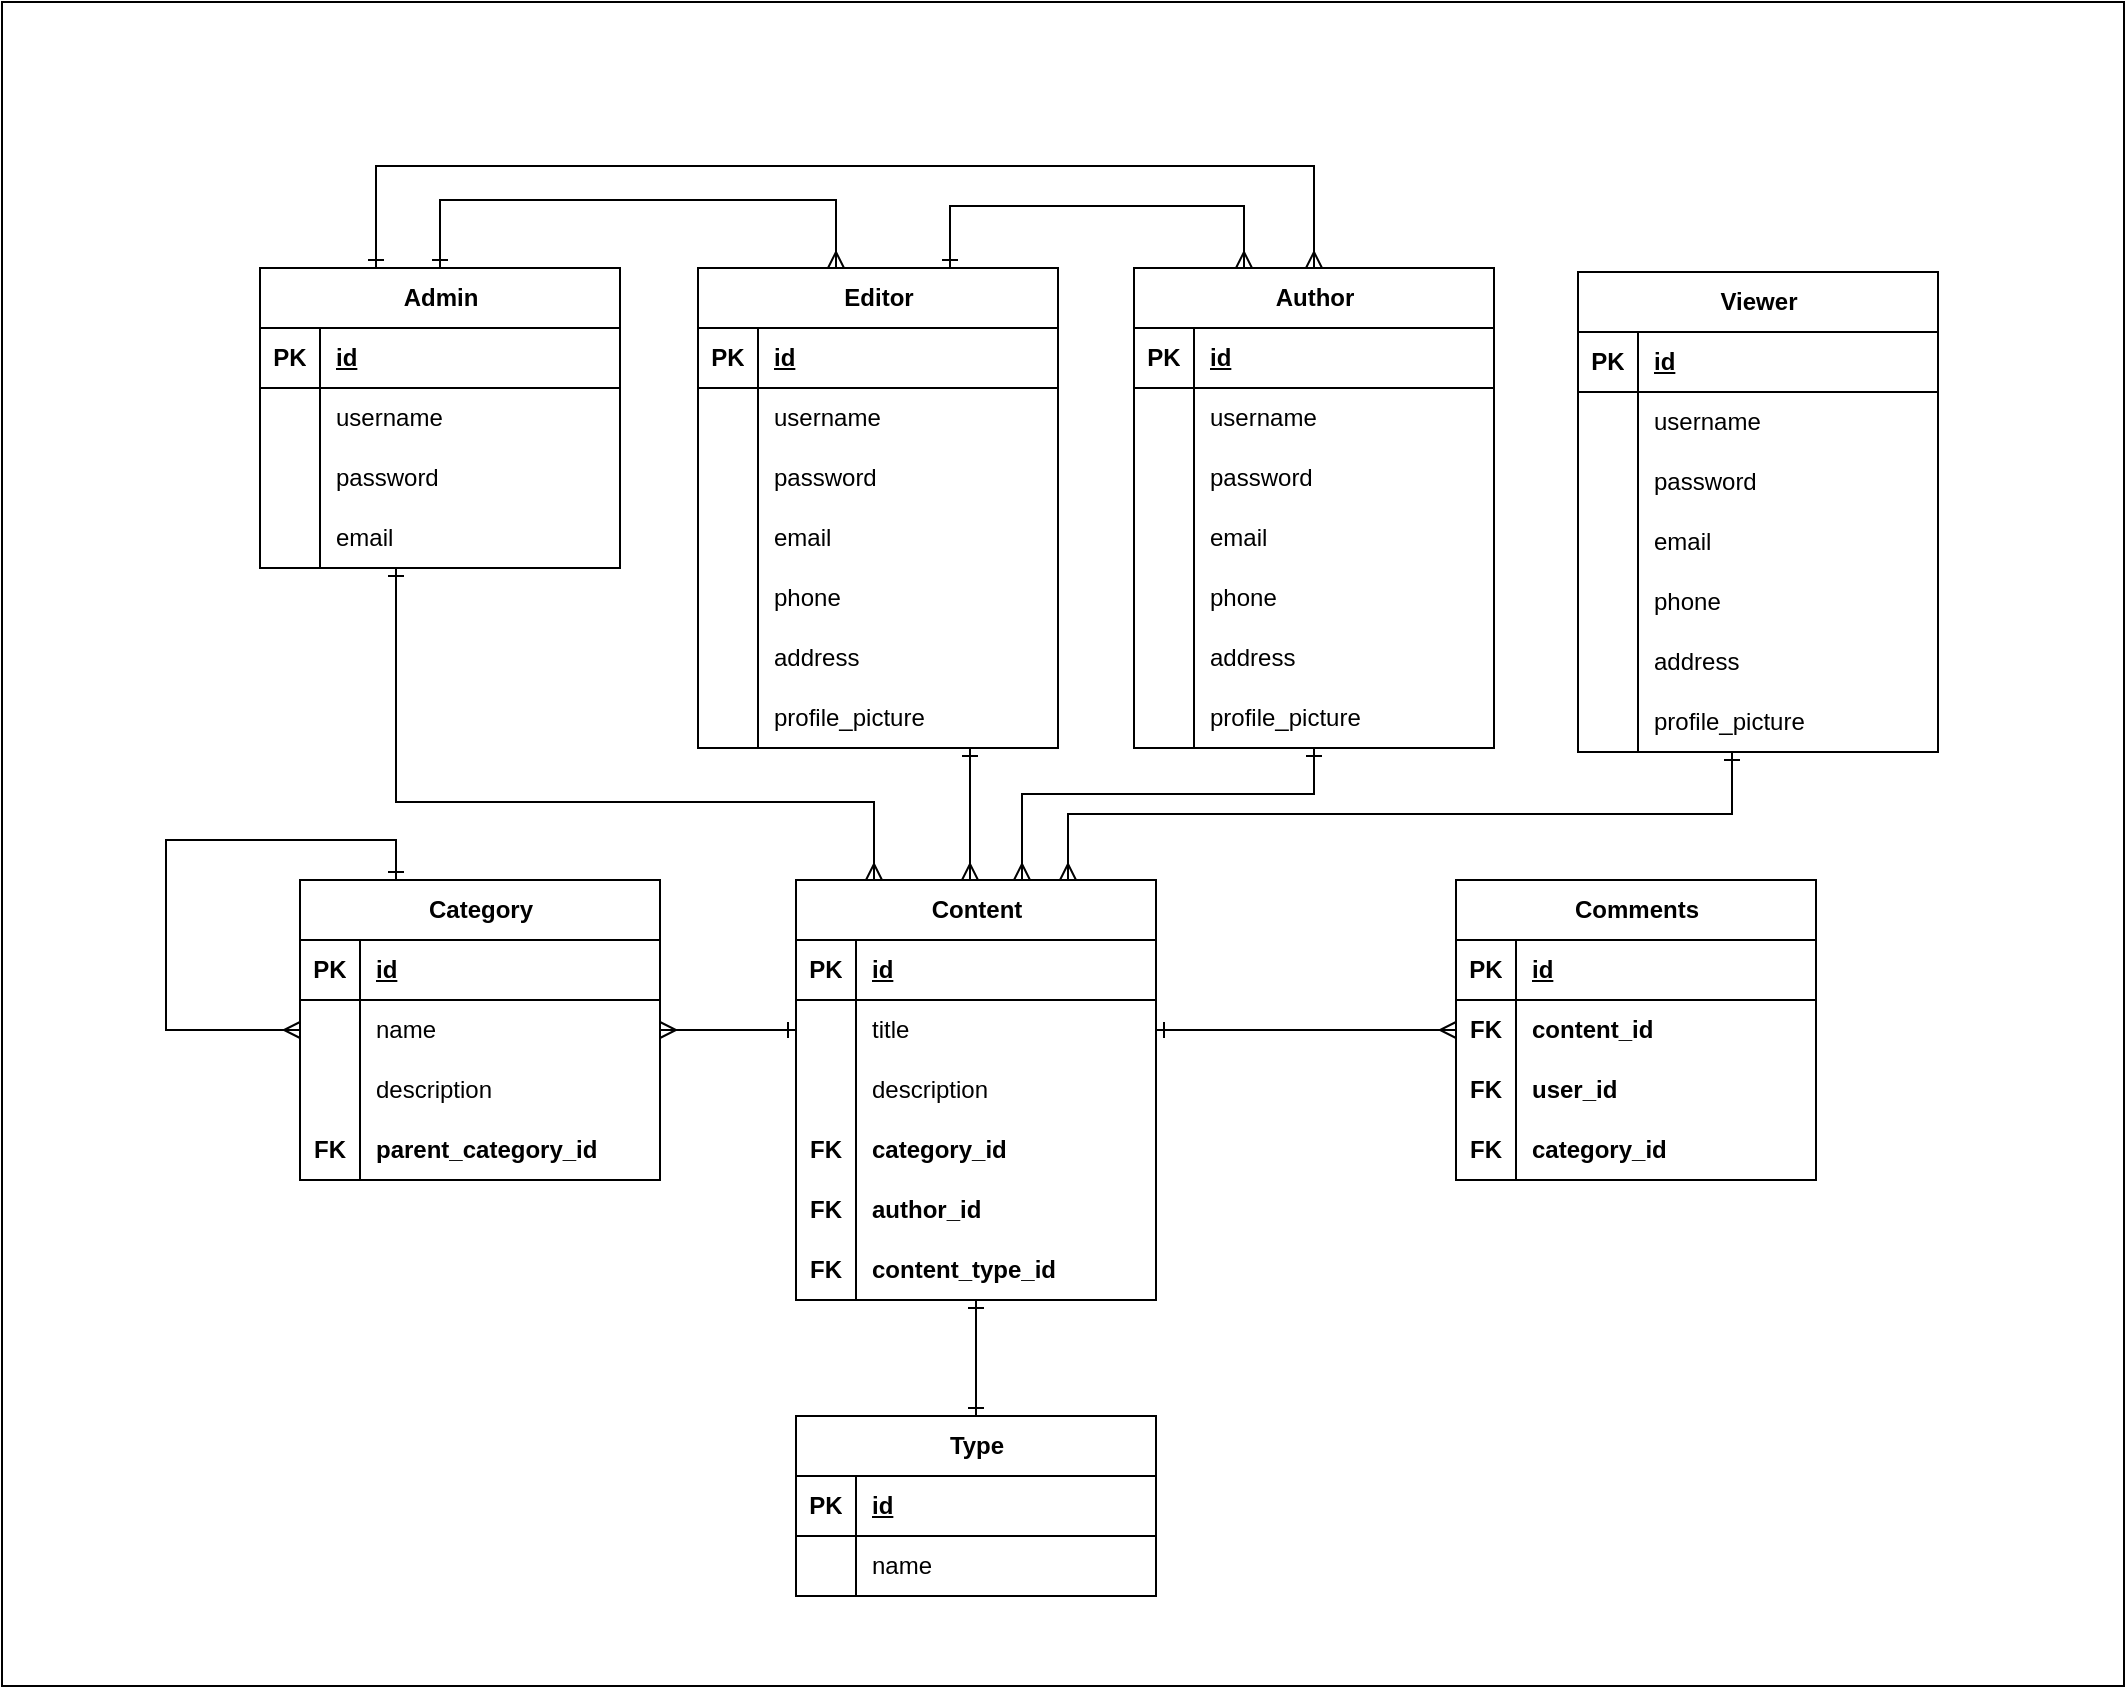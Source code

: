 <mxfile version="22.1.16" type="device">
  <diagram name="Page-1" id="GW_ep-6zNY9SJa9zyI2E">
    <mxGraphModel dx="3700" dy="1514" grid="0" gridSize="10" guides="1" tooltips="1" connect="1" arrows="1" fold="1" page="0" pageScale="1" pageWidth="850" pageHeight="1100" math="0" shadow="0">
      <root>
        <mxCell id="0" />
        <mxCell id="1" parent="0" />
        <mxCell id="ZF-tLk16Pp34ihTLEFJs-184" value="" style="rounded=0;whiteSpace=wrap;html=1;" vertex="1" parent="1">
          <mxGeometry x="-1565" y="-205" width="1061" height="842" as="geometry" />
        </mxCell>
        <mxCell id="ZF-tLk16Pp34ihTLEFJs-172" style="edgeStyle=orthogonalEdgeStyle;rounded=0;orthogonalLoop=1;jettySize=auto;html=1;startArrow=ERone;startFill=0;endArrow=ERmany;endFill=0;" edge="1" parent="1" source="ZF-tLk16Pp34ihTLEFJs-1" target="ZF-tLk16Pp34ihTLEFJs-14">
          <mxGeometry relative="1" as="geometry">
            <Array as="points">
              <mxPoint x="-1346" y="-106" />
              <mxPoint x="-1148" y="-106" />
            </Array>
          </mxGeometry>
        </mxCell>
        <mxCell id="ZF-tLk16Pp34ihTLEFJs-1" value="Admin" style="shape=table;startSize=30;container=1;collapsible=1;childLayout=tableLayout;fixedRows=1;rowLines=0;fontStyle=1;align=center;resizeLast=1;html=1;" vertex="1" parent="1">
          <mxGeometry x="-1436" y="-72" width="180" height="150" as="geometry" />
        </mxCell>
        <mxCell id="ZF-tLk16Pp34ihTLEFJs-2" value="" style="shape=tableRow;horizontal=0;startSize=0;swimlaneHead=0;swimlaneBody=0;fillColor=none;collapsible=0;dropTarget=0;points=[[0,0.5],[1,0.5]];portConstraint=eastwest;top=0;left=0;right=0;bottom=1;" vertex="1" parent="ZF-tLk16Pp34ihTLEFJs-1">
          <mxGeometry y="30" width="180" height="30" as="geometry" />
        </mxCell>
        <mxCell id="ZF-tLk16Pp34ihTLEFJs-3" value="PK" style="shape=partialRectangle;connectable=0;fillColor=none;top=0;left=0;bottom=0;right=0;fontStyle=1;overflow=hidden;whiteSpace=wrap;html=1;" vertex="1" parent="ZF-tLk16Pp34ihTLEFJs-2">
          <mxGeometry width="30" height="30" as="geometry">
            <mxRectangle width="30" height="30" as="alternateBounds" />
          </mxGeometry>
        </mxCell>
        <mxCell id="ZF-tLk16Pp34ihTLEFJs-4" value="id" style="shape=partialRectangle;connectable=0;fillColor=none;top=0;left=0;bottom=0;right=0;align=left;spacingLeft=6;fontStyle=5;overflow=hidden;whiteSpace=wrap;html=1;" vertex="1" parent="ZF-tLk16Pp34ihTLEFJs-2">
          <mxGeometry x="30" width="150" height="30" as="geometry">
            <mxRectangle width="150" height="30" as="alternateBounds" />
          </mxGeometry>
        </mxCell>
        <mxCell id="ZF-tLk16Pp34ihTLEFJs-5" value="" style="shape=tableRow;horizontal=0;startSize=0;swimlaneHead=0;swimlaneBody=0;fillColor=none;collapsible=0;dropTarget=0;points=[[0,0.5],[1,0.5]];portConstraint=eastwest;top=0;left=0;right=0;bottom=0;" vertex="1" parent="ZF-tLk16Pp34ihTLEFJs-1">
          <mxGeometry y="60" width="180" height="30" as="geometry" />
        </mxCell>
        <mxCell id="ZF-tLk16Pp34ihTLEFJs-6" value="" style="shape=partialRectangle;connectable=0;fillColor=none;top=0;left=0;bottom=0;right=0;editable=1;overflow=hidden;whiteSpace=wrap;html=1;" vertex="1" parent="ZF-tLk16Pp34ihTLEFJs-5">
          <mxGeometry width="30" height="30" as="geometry">
            <mxRectangle width="30" height="30" as="alternateBounds" />
          </mxGeometry>
        </mxCell>
        <mxCell id="ZF-tLk16Pp34ihTLEFJs-7" value="username" style="shape=partialRectangle;connectable=0;fillColor=none;top=0;left=0;bottom=0;right=0;align=left;spacingLeft=6;overflow=hidden;whiteSpace=wrap;html=1;" vertex="1" parent="ZF-tLk16Pp34ihTLEFJs-5">
          <mxGeometry x="30" width="150" height="30" as="geometry">
            <mxRectangle width="150" height="30" as="alternateBounds" />
          </mxGeometry>
        </mxCell>
        <mxCell id="ZF-tLk16Pp34ihTLEFJs-8" value="" style="shape=tableRow;horizontal=0;startSize=0;swimlaneHead=0;swimlaneBody=0;fillColor=none;collapsible=0;dropTarget=0;points=[[0,0.5],[1,0.5]];portConstraint=eastwest;top=0;left=0;right=0;bottom=0;" vertex="1" parent="ZF-tLk16Pp34ihTLEFJs-1">
          <mxGeometry y="90" width="180" height="30" as="geometry" />
        </mxCell>
        <mxCell id="ZF-tLk16Pp34ihTLEFJs-9" value="" style="shape=partialRectangle;connectable=0;fillColor=none;top=0;left=0;bottom=0;right=0;editable=1;overflow=hidden;whiteSpace=wrap;html=1;" vertex="1" parent="ZF-tLk16Pp34ihTLEFJs-8">
          <mxGeometry width="30" height="30" as="geometry">
            <mxRectangle width="30" height="30" as="alternateBounds" />
          </mxGeometry>
        </mxCell>
        <mxCell id="ZF-tLk16Pp34ihTLEFJs-10" value="password" style="shape=partialRectangle;connectable=0;fillColor=none;top=0;left=0;bottom=0;right=0;align=left;spacingLeft=6;overflow=hidden;whiteSpace=wrap;html=1;" vertex="1" parent="ZF-tLk16Pp34ihTLEFJs-8">
          <mxGeometry x="30" width="150" height="30" as="geometry">
            <mxRectangle width="150" height="30" as="alternateBounds" />
          </mxGeometry>
        </mxCell>
        <mxCell id="ZF-tLk16Pp34ihTLEFJs-11" value="" style="shape=tableRow;horizontal=0;startSize=0;swimlaneHead=0;swimlaneBody=0;fillColor=none;collapsible=0;dropTarget=0;points=[[0,0.5],[1,0.5]];portConstraint=eastwest;top=0;left=0;right=0;bottom=0;" vertex="1" parent="ZF-tLk16Pp34ihTLEFJs-1">
          <mxGeometry y="120" width="180" height="30" as="geometry" />
        </mxCell>
        <mxCell id="ZF-tLk16Pp34ihTLEFJs-12" value="" style="shape=partialRectangle;connectable=0;fillColor=none;top=0;left=0;bottom=0;right=0;editable=1;overflow=hidden;whiteSpace=wrap;html=1;" vertex="1" parent="ZF-tLk16Pp34ihTLEFJs-11">
          <mxGeometry width="30" height="30" as="geometry">
            <mxRectangle width="30" height="30" as="alternateBounds" />
          </mxGeometry>
        </mxCell>
        <mxCell id="ZF-tLk16Pp34ihTLEFJs-13" value="email" style="shape=partialRectangle;connectable=0;fillColor=none;top=0;left=0;bottom=0;right=0;align=left;spacingLeft=6;overflow=hidden;whiteSpace=wrap;html=1;" vertex="1" parent="ZF-tLk16Pp34ihTLEFJs-11">
          <mxGeometry x="30" width="150" height="30" as="geometry">
            <mxRectangle width="150" height="30" as="alternateBounds" />
          </mxGeometry>
        </mxCell>
        <mxCell id="ZF-tLk16Pp34ihTLEFJs-14" value="Editor" style="shape=table;startSize=30;container=1;collapsible=1;childLayout=tableLayout;fixedRows=1;rowLines=0;fontStyle=1;align=center;resizeLast=1;html=1;" vertex="1" parent="1">
          <mxGeometry x="-1217" y="-72" width="180" height="240" as="geometry" />
        </mxCell>
        <mxCell id="ZF-tLk16Pp34ihTLEFJs-15" value="" style="shape=tableRow;horizontal=0;startSize=0;swimlaneHead=0;swimlaneBody=0;fillColor=none;collapsible=0;dropTarget=0;points=[[0,0.5],[1,0.5]];portConstraint=eastwest;top=0;left=0;right=0;bottom=1;" vertex="1" parent="ZF-tLk16Pp34ihTLEFJs-14">
          <mxGeometry y="30" width="180" height="30" as="geometry" />
        </mxCell>
        <mxCell id="ZF-tLk16Pp34ihTLEFJs-16" value="PK" style="shape=partialRectangle;connectable=0;fillColor=none;top=0;left=0;bottom=0;right=0;fontStyle=1;overflow=hidden;whiteSpace=wrap;html=1;" vertex="1" parent="ZF-tLk16Pp34ihTLEFJs-15">
          <mxGeometry width="30" height="30" as="geometry">
            <mxRectangle width="30" height="30" as="alternateBounds" />
          </mxGeometry>
        </mxCell>
        <mxCell id="ZF-tLk16Pp34ihTLEFJs-17" value="id" style="shape=partialRectangle;connectable=0;fillColor=none;top=0;left=0;bottom=0;right=0;align=left;spacingLeft=6;fontStyle=5;overflow=hidden;whiteSpace=wrap;html=1;" vertex="1" parent="ZF-tLk16Pp34ihTLEFJs-15">
          <mxGeometry x="30" width="150" height="30" as="geometry">
            <mxRectangle width="150" height="30" as="alternateBounds" />
          </mxGeometry>
        </mxCell>
        <mxCell id="ZF-tLk16Pp34ihTLEFJs-18" value="" style="shape=tableRow;horizontal=0;startSize=0;swimlaneHead=0;swimlaneBody=0;fillColor=none;collapsible=0;dropTarget=0;points=[[0,0.5],[1,0.5]];portConstraint=eastwest;top=0;left=0;right=0;bottom=0;" vertex="1" parent="ZF-tLk16Pp34ihTLEFJs-14">
          <mxGeometry y="60" width="180" height="30" as="geometry" />
        </mxCell>
        <mxCell id="ZF-tLk16Pp34ihTLEFJs-19" value="" style="shape=partialRectangle;connectable=0;fillColor=none;top=0;left=0;bottom=0;right=0;editable=1;overflow=hidden;whiteSpace=wrap;html=1;" vertex="1" parent="ZF-tLk16Pp34ihTLEFJs-18">
          <mxGeometry width="30" height="30" as="geometry">
            <mxRectangle width="30" height="30" as="alternateBounds" />
          </mxGeometry>
        </mxCell>
        <mxCell id="ZF-tLk16Pp34ihTLEFJs-20" value="username" style="shape=partialRectangle;connectable=0;fillColor=none;top=0;left=0;bottom=0;right=0;align=left;spacingLeft=6;overflow=hidden;whiteSpace=wrap;html=1;" vertex="1" parent="ZF-tLk16Pp34ihTLEFJs-18">
          <mxGeometry x="30" width="150" height="30" as="geometry">
            <mxRectangle width="150" height="30" as="alternateBounds" />
          </mxGeometry>
        </mxCell>
        <mxCell id="ZF-tLk16Pp34ihTLEFJs-21" value="" style="shape=tableRow;horizontal=0;startSize=0;swimlaneHead=0;swimlaneBody=0;fillColor=none;collapsible=0;dropTarget=0;points=[[0,0.5],[1,0.5]];portConstraint=eastwest;top=0;left=0;right=0;bottom=0;" vertex="1" parent="ZF-tLk16Pp34ihTLEFJs-14">
          <mxGeometry y="90" width="180" height="30" as="geometry" />
        </mxCell>
        <mxCell id="ZF-tLk16Pp34ihTLEFJs-22" value="" style="shape=partialRectangle;connectable=0;fillColor=none;top=0;left=0;bottom=0;right=0;editable=1;overflow=hidden;whiteSpace=wrap;html=1;" vertex="1" parent="ZF-tLk16Pp34ihTLEFJs-21">
          <mxGeometry width="30" height="30" as="geometry">
            <mxRectangle width="30" height="30" as="alternateBounds" />
          </mxGeometry>
        </mxCell>
        <mxCell id="ZF-tLk16Pp34ihTLEFJs-23" value="password" style="shape=partialRectangle;connectable=0;fillColor=none;top=0;left=0;bottom=0;right=0;align=left;spacingLeft=6;overflow=hidden;whiteSpace=wrap;html=1;" vertex="1" parent="ZF-tLk16Pp34ihTLEFJs-21">
          <mxGeometry x="30" width="150" height="30" as="geometry">
            <mxRectangle width="150" height="30" as="alternateBounds" />
          </mxGeometry>
        </mxCell>
        <mxCell id="ZF-tLk16Pp34ihTLEFJs-24" value="" style="shape=tableRow;horizontal=0;startSize=0;swimlaneHead=0;swimlaneBody=0;fillColor=none;collapsible=0;dropTarget=0;points=[[0,0.5],[1,0.5]];portConstraint=eastwest;top=0;left=0;right=0;bottom=0;" vertex="1" parent="ZF-tLk16Pp34ihTLEFJs-14">
          <mxGeometry y="120" width="180" height="30" as="geometry" />
        </mxCell>
        <mxCell id="ZF-tLk16Pp34ihTLEFJs-25" value="" style="shape=partialRectangle;connectable=0;fillColor=none;top=0;left=0;bottom=0;right=0;editable=1;overflow=hidden;whiteSpace=wrap;html=1;" vertex="1" parent="ZF-tLk16Pp34ihTLEFJs-24">
          <mxGeometry width="30" height="30" as="geometry">
            <mxRectangle width="30" height="30" as="alternateBounds" />
          </mxGeometry>
        </mxCell>
        <object label="email" phone="" id="ZF-tLk16Pp34ihTLEFJs-26">
          <mxCell style="shape=partialRectangle;connectable=0;fillColor=none;top=0;left=0;bottom=0;right=0;align=left;spacingLeft=6;overflow=hidden;whiteSpace=wrap;html=1;" vertex="1" parent="ZF-tLk16Pp34ihTLEFJs-24">
            <mxGeometry x="30" width="150" height="30" as="geometry">
              <mxRectangle width="150" height="30" as="alternateBounds" />
            </mxGeometry>
          </mxCell>
        </object>
        <mxCell id="ZF-tLk16Pp34ihTLEFJs-81" style="shape=tableRow;horizontal=0;startSize=0;swimlaneHead=0;swimlaneBody=0;fillColor=none;collapsible=0;dropTarget=0;points=[[0,0.5],[1,0.5]];portConstraint=eastwest;top=0;left=0;right=0;bottom=0;" vertex="1" parent="ZF-tLk16Pp34ihTLEFJs-14">
          <mxGeometry y="150" width="180" height="30" as="geometry" />
        </mxCell>
        <mxCell id="ZF-tLk16Pp34ihTLEFJs-82" style="shape=partialRectangle;connectable=0;fillColor=none;top=0;left=0;bottom=0;right=0;editable=1;overflow=hidden;whiteSpace=wrap;html=1;" vertex="1" parent="ZF-tLk16Pp34ihTLEFJs-81">
          <mxGeometry width="30" height="30" as="geometry">
            <mxRectangle width="30" height="30" as="alternateBounds" />
          </mxGeometry>
        </mxCell>
        <mxCell id="ZF-tLk16Pp34ihTLEFJs-83" value="phone" style="shape=partialRectangle;connectable=0;fillColor=none;top=0;left=0;bottom=0;right=0;align=left;spacingLeft=6;overflow=hidden;whiteSpace=wrap;html=1;" vertex="1" parent="ZF-tLk16Pp34ihTLEFJs-81">
          <mxGeometry x="30" width="150" height="30" as="geometry">
            <mxRectangle width="150" height="30" as="alternateBounds" />
          </mxGeometry>
        </mxCell>
        <mxCell id="ZF-tLk16Pp34ihTLEFJs-84" style="shape=tableRow;horizontal=0;startSize=0;swimlaneHead=0;swimlaneBody=0;fillColor=none;collapsible=0;dropTarget=0;points=[[0,0.5],[1,0.5]];portConstraint=eastwest;top=0;left=0;right=0;bottom=0;" vertex="1" parent="ZF-tLk16Pp34ihTLEFJs-14">
          <mxGeometry y="180" width="180" height="30" as="geometry" />
        </mxCell>
        <mxCell id="ZF-tLk16Pp34ihTLEFJs-85" style="shape=partialRectangle;connectable=0;fillColor=none;top=0;left=0;bottom=0;right=0;editable=1;overflow=hidden;whiteSpace=wrap;html=1;" vertex="1" parent="ZF-tLk16Pp34ihTLEFJs-84">
          <mxGeometry width="30" height="30" as="geometry">
            <mxRectangle width="30" height="30" as="alternateBounds" />
          </mxGeometry>
        </mxCell>
        <mxCell id="ZF-tLk16Pp34ihTLEFJs-86" value="address" style="shape=partialRectangle;connectable=0;fillColor=none;top=0;left=0;bottom=0;right=0;align=left;spacingLeft=6;overflow=hidden;whiteSpace=wrap;html=1;" vertex="1" parent="ZF-tLk16Pp34ihTLEFJs-84">
          <mxGeometry x="30" width="150" height="30" as="geometry">
            <mxRectangle width="150" height="30" as="alternateBounds" />
          </mxGeometry>
        </mxCell>
        <mxCell id="ZF-tLk16Pp34ihTLEFJs-87" style="shape=tableRow;horizontal=0;startSize=0;swimlaneHead=0;swimlaneBody=0;fillColor=none;collapsible=0;dropTarget=0;points=[[0,0.5],[1,0.5]];portConstraint=eastwest;top=0;left=0;right=0;bottom=0;" vertex="1" parent="ZF-tLk16Pp34ihTLEFJs-14">
          <mxGeometry y="210" width="180" height="30" as="geometry" />
        </mxCell>
        <mxCell id="ZF-tLk16Pp34ihTLEFJs-88" style="shape=partialRectangle;connectable=0;fillColor=none;top=0;left=0;bottom=0;right=0;editable=1;overflow=hidden;whiteSpace=wrap;html=1;" vertex="1" parent="ZF-tLk16Pp34ihTLEFJs-87">
          <mxGeometry width="30" height="30" as="geometry">
            <mxRectangle width="30" height="30" as="alternateBounds" />
          </mxGeometry>
        </mxCell>
        <mxCell id="ZF-tLk16Pp34ihTLEFJs-89" value="profile_picture" style="shape=partialRectangle;connectable=0;fillColor=none;top=0;left=0;bottom=0;right=0;align=left;spacingLeft=6;overflow=hidden;whiteSpace=wrap;html=1;" vertex="1" parent="ZF-tLk16Pp34ihTLEFJs-87">
          <mxGeometry x="30" width="150" height="30" as="geometry">
            <mxRectangle width="150" height="30" as="alternateBounds" />
          </mxGeometry>
        </mxCell>
        <mxCell id="ZF-tLk16Pp34ihTLEFJs-30" value="Content" style="shape=table;startSize=30;container=1;collapsible=1;childLayout=tableLayout;fixedRows=1;rowLines=0;fontStyle=1;align=center;resizeLast=1;html=1;" vertex="1" parent="1">
          <mxGeometry x="-1168" y="234" width="180" height="210" as="geometry" />
        </mxCell>
        <mxCell id="ZF-tLk16Pp34ihTLEFJs-31" value="" style="shape=tableRow;horizontal=0;startSize=0;swimlaneHead=0;swimlaneBody=0;fillColor=none;collapsible=0;dropTarget=0;points=[[0,0.5],[1,0.5]];portConstraint=eastwest;top=0;left=0;right=0;bottom=1;" vertex="1" parent="ZF-tLk16Pp34ihTLEFJs-30">
          <mxGeometry y="30" width="180" height="30" as="geometry" />
        </mxCell>
        <mxCell id="ZF-tLk16Pp34ihTLEFJs-32" value="PK" style="shape=partialRectangle;connectable=0;fillColor=none;top=0;left=0;bottom=0;right=0;fontStyle=1;overflow=hidden;whiteSpace=wrap;html=1;" vertex="1" parent="ZF-tLk16Pp34ihTLEFJs-31">
          <mxGeometry width="30" height="30" as="geometry">
            <mxRectangle width="30" height="30" as="alternateBounds" />
          </mxGeometry>
        </mxCell>
        <mxCell id="ZF-tLk16Pp34ihTLEFJs-33" value="id" style="shape=partialRectangle;connectable=0;fillColor=none;top=0;left=0;bottom=0;right=0;align=left;spacingLeft=6;fontStyle=5;overflow=hidden;whiteSpace=wrap;html=1;" vertex="1" parent="ZF-tLk16Pp34ihTLEFJs-31">
          <mxGeometry x="30" width="150" height="30" as="geometry">
            <mxRectangle width="150" height="30" as="alternateBounds" />
          </mxGeometry>
        </mxCell>
        <mxCell id="ZF-tLk16Pp34ihTLEFJs-34" value="" style="shape=tableRow;horizontal=0;startSize=0;swimlaneHead=0;swimlaneBody=0;fillColor=none;collapsible=0;dropTarget=0;points=[[0,0.5],[1,0.5]];portConstraint=eastwest;top=0;left=0;right=0;bottom=0;" vertex="1" parent="ZF-tLk16Pp34ihTLEFJs-30">
          <mxGeometry y="60" width="180" height="30" as="geometry" />
        </mxCell>
        <mxCell id="ZF-tLk16Pp34ihTLEFJs-35" value="" style="shape=partialRectangle;connectable=0;fillColor=none;top=0;left=0;bottom=0;right=0;editable=1;overflow=hidden;whiteSpace=wrap;html=1;" vertex="1" parent="ZF-tLk16Pp34ihTLEFJs-34">
          <mxGeometry width="30" height="30" as="geometry">
            <mxRectangle width="30" height="30" as="alternateBounds" />
          </mxGeometry>
        </mxCell>
        <mxCell id="ZF-tLk16Pp34ihTLEFJs-36" value="title" style="shape=partialRectangle;connectable=0;fillColor=none;top=0;left=0;bottom=0;right=0;align=left;spacingLeft=6;overflow=hidden;whiteSpace=wrap;html=1;" vertex="1" parent="ZF-tLk16Pp34ihTLEFJs-34">
          <mxGeometry x="30" width="150" height="30" as="geometry">
            <mxRectangle width="150" height="30" as="alternateBounds" />
          </mxGeometry>
        </mxCell>
        <mxCell id="ZF-tLk16Pp34ihTLEFJs-137" value="" style="shape=tableRow;horizontal=0;startSize=0;swimlaneHead=0;swimlaneBody=0;fillColor=none;collapsible=0;dropTarget=0;points=[[0,0.5],[1,0.5]];portConstraint=eastwest;top=0;left=0;right=0;bottom=0;" vertex="1" parent="ZF-tLk16Pp34ihTLEFJs-30">
          <mxGeometry y="90" width="180" height="30" as="geometry" />
        </mxCell>
        <mxCell id="ZF-tLk16Pp34ihTLEFJs-138" value="" style="shape=partialRectangle;connectable=0;fillColor=none;top=0;left=0;bottom=0;right=0;editable=1;overflow=hidden;whiteSpace=wrap;html=1;" vertex="1" parent="ZF-tLk16Pp34ihTLEFJs-137">
          <mxGeometry width="30" height="30" as="geometry">
            <mxRectangle width="30" height="30" as="alternateBounds" />
          </mxGeometry>
        </mxCell>
        <mxCell id="ZF-tLk16Pp34ihTLEFJs-139" value="description" style="shape=partialRectangle;connectable=0;fillColor=none;top=0;left=0;bottom=0;right=0;align=left;spacingLeft=6;overflow=hidden;whiteSpace=wrap;html=1;" vertex="1" parent="ZF-tLk16Pp34ihTLEFJs-137">
          <mxGeometry x="30" width="150" height="30" as="geometry">
            <mxRectangle width="150" height="30" as="alternateBounds" />
          </mxGeometry>
        </mxCell>
        <mxCell id="ZF-tLk16Pp34ihTLEFJs-37" value="" style="shape=tableRow;horizontal=0;startSize=0;swimlaneHead=0;swimlaneBody=0;fillColor=none;collapsible=0;dropTarget=0;points=[[0,0.5],[1,0.5]];portConstraint=eastwest;top=0;left=0;right=0;bottom=0;" vertex="1" parent="ZF-tLk16Pp34ihTLEFJs-30">
          <mxGeometry y="120" width="180" height="30" as="geometry" />
        </mxCell>
        <mxCell id="ZF-tLk16Pp34ihTLEFJs-38" value="&lt;b&gt;FK&lt;/b&gt;" style="shape=partialRectangle;connectable=0;fillColor=none;top=0;left=0;bottom=0;right=0;editable=1;overflow=hidden;whiteSpace=wrap;html=1;" vertex="1" parent="ZF-tLk16Pp34ihTLEFJs-37">
          <mxGeometry width="30" height="30" as="geometry">
            <mxRectangle width="30" height="30" as="alternateBounds" />
          </mxGeometry>
        </mxCell>
        <mxCell id="ZF-tLk16Pp34ihTLEFJs-39" value="&lt;b&gt;category_id&lt;/b&gt;" style="shape=partialRectangle;connectable=0;fillColor=none;top=0;left=0;bottom=0;right=0;align=left;spacingLeft=6;overflow=hidden;whiteSpace=wrap;html=1;" vertex="1" parent="ZF-tLk16Pp34ihTLEFJs-37">
          <mxGeometry x="30" width="150" height="30" as="geometry">
            <mxRectangle width="150" height="30" as="alternateBounds" />
          </mxGeometry>
        </mxCell>
        <mxCell id="ZF-tLk16Pp34ihTLEFJs-40" value="" style="shape=tableRow;horizontal=0;startSize=0;swimlaneHead=0;swimlaneBody=0;fillColor=none;collapsible=0;dropTarget=0;points=[[0,0.5],[1,0.5]];portConstraint=eastwest;top=0;left=0;right=0;bottom=0;" vertex="1" parent="ZF-tLk16Pp34ihTLEFJs-30">
          <mxGeometry y="150" width="180" height="30" as="geometry" />
        </mxCell>
        <mxCell id="ZF-tLk16Pp34ihTLEFJs-41" value="&lt;b&gt;FK&lt;/b&gt;" style="shape=partialRectangle;connectable=0;fillColor=none;top=0;left=0;bottom=0;right=0;editable=1;overflow=hidden;whiteSpace=wrap;html=1;" vertex="1" parent="ZF-tLk16Pp34ihTLEFJs-40">
          <mxGeometry width="30" height="30" as="geometry">
            <mxRectangle width="30" height="30" as="alternateBounds" />
          </mxGeometry>
        </mxCell>
        <object label="&lt;b&gt;author_id&lt;/b&gt;" phone="" id="ZF-tLk16Pp34ihTLEFJs-42">
          <mxCell style="shape=partialRectangle;connectable=0;fillColor=none;top=0;left=0;bottom=0;right=0;align=left;spacingLeft=6;overflow=hidden;whiteSpace=wrap;html=1;" vertex="1" parent="ZF-tLk16Pp34ihTLEFJs-40">
            <mxGeometry x="30" width="150" height="30" as="geometry">
              <mxRectangle width="150" height="30" as="alternateBounds" />
            </mxGeometry>
          </mxCell>
        </object>
        <mxCell id="ZF-tLk16Pp34ihTLEFJs-134" value="" style="shape=tableRow;horizontal=0;startSize=0;swimlaneHead=0;swimlaneBody=0;fillColor=none;collapsible=0;dropTarget=0;points=[[0,0.5],[1,0.5]];portConstraint=eastwest;top=0;left=0;right=0;bottom=0;" vertex="1" parent="ZF-tLk16Pp34ihTLEFJs-30">
          <mxGeometry y="180" width="180" height="30" as="geometry" />
        </mxCell>
        <mxCell id="ZF-tLk16Pp34ihTLEFJs-135" value="&lt;b&gt;FK&lt;/b&gt;" style="shape=partialRectangle;connectable=0;fillColor=none;top=0;left=0;bottom=0;right=0;editable=1;overflow=hidden;whiteSpace=wrap;html=1;" vertex="1" parent="ZF-tLk16Pp34ihTLEFJs-134">
          <mxGeometry width="30" height="30" as="geometry">
            <mxRectangle width="30" height="30" as="alternateBounds" />
          </mxGeometry>
        </mxCell>
        <object label="&lt;b&gt;content_type_id&lt;/b&gt;" phone="" id="ZF-tLk16Pp34ihTLEFJs-136">
          <mxCell style="shape=partialRectangle;connectable=0;fillColor=none;top=0;left=0;bottom=0;right=0;align=left;spacingLeft=6;overflow=hidden;whiteSpace=wrap;html=1;" vertex="1" parent="ZF-tLk16Pp34ihTLEFJs-134">
            <mxGeometry x="30" width="150" height="30" as="geometry">
              <mxRectangle width="150" height="30" as="alternateBounds" />
            </mxGeometry>
          </mxCell>
        </object>
        <mxCell id="ZF-tLk16Pp34ihTLEFJs-49" value="Category" style="shape=table;startSize=30;container=1;collapsible=1;childLayout=tableLayout;fixedRows=1;rowLines=0;fontStyle=1;align=center;resizeLast=1;html=1;" vertex="1" parent="1">
          <mxGeometry x="-1416" y="234" width="180" height="150" as="geometry" />
        </mxCell>
        <mxCell id="ZF-tLk16Pp34ihTLEFJs-50" value="" style="shape=tableRow;horizontal=0;startSize=0;swimlaneHead=0;swimlaneBody=0;fillColor=none;collapsible=0;dropTarget=0;points=[[0,0.5],[1,0.5]];portConstraint=eastwest;top=0;left=0;right=0;bottom=1;" vertex="1" parent="ZF-tLk16Pp34ihTLEFJs-49">
          <mxGeometry y="30" width="180" height="30" as="geometry" />
        </mxCell>
        <mxCell id="ZF-tLk16Pp34ihTLEFJs-51" value="PK" style="shape=partialRectangle;connectable=0;fillColor=none;top=0;left=0;bottom=0;right=0;fontStyle=1;overflow=hidden;whiteSpace=wrap;html=1;" vertex="1" parent="ZF-tLk16Pp34ihTLEFJs-50">
          <mxGeometry width="30" height="30" as="geometry">
            <mxRectangle width="30" height="30" as="alternateBounds" />
          </mxGeometry>
        </mxCell>
        <mxCell id="ZF-tLk16Pp34ihTLEFJs-52" value="id" style="shape=partialRectangle;connectable=0;fillColor=none;top=0;left=0;bottom=0;right=0;align=left;spacingLeft=6;fontStyle=5;overflow=hidden;whiteSpace=wrap;html=1;" vertex="1" parent="ZF-tLk16Pp34ihTLEFJs-50">
          <mxGeometry x="30" width="150" height="30" as="geometry">
            <mxRectangle width="150" height="30" as="alternateBounds" />
          </mxGeometry>
        </mxCell>
        <mxCell id="ZF-tLk16Pp34ihTLEFJs-53" value="" style="shape=tableRow;horizontal=0;startSize=0;swimlaneHead=0;swimlaneBody=0;fillColor=none;collapsible=0;dropTarget=0;points=[[0,0.5],[1,0.5]];portConstraint=eastwest;top=0;left=0;right=0;bottom=0;" vertex="1" parent="ZF-tLk16Pp34ihTLEFJs-49">
          <mxGeometry y="60" width="180" height="30" as="geometry" />
        </mxCell>
        <mxCell id="ZF-tLk16Pp34ihTLEFJs-54" value="" style="shape=partialRectangle;connectable=0;fillColor=none;top=0;left=0;bottom=0;right=0;editable=1;overflow=hidden;whiteSpace=wrap;html=1;" vertex="1" parent="ZF-tLk16Pp34ihTLEFJs-53">
          <mxGeometry width="30" height="30" as="geometry">
            <mxRectangle width="30" height="30" as="alternateBounds" />
          </mxGeometry>
        </mxCell>
        <mxCell id="ZF-tLk16Pp34ihTLEFJs-55" value="name" style="shape=partialRectangle;connectable=0;fillColor=none;top=0;left=0;bottom=0;right=0;align=left;spacingLeft=6;overflow=hidden;whiteSpace=wrap;html=1;" vertex="1" parent="ZF-tLk16Pp34ihTLEFJs-53">
          <mxGeometry x="30" width="150" height="30" as="geometry">
            <mxRectangle width="150" height="30" as="alternateBounds" />
          </mxGeometry>
        </mxCell>
        <mxCell id="ZF-tLk16Pp34ihTLEFJs-56" value="" style="shape=tableRow;horizontal=0;startSize=0;swimlaneHead=0;swimlaneBody=0;fillColor=none;collapsible=0;dropTarget=0;points=[[0,0.5],[1,0.5]];portConstraint=eastwest;top=0;left=0;right=0;bottom=0;" vertex="1" parent="ZF-tLk16Pp34ihTLEFJs-49">
          <mxGeometry y="90" width="180" height="30" as="geometry" />
        </mxCell>
        <mxCell id="ZF-tLk16Pp34ihTLEFJs-57" value="" style="shape=partialRectangle;connectable=0;fillColor=none;top=0;left=0;bottom=0;right=0;editable=1;overflow=hidden;whiteSpace=wrap;html=1;" vertex="1" parent="ZF-tLk16Pp34ihTLEFJs-56">
          <mxGeometry width="30" height="30" as="geometry">
            <mxRectangle width="30" height="30" as="alternateBounds" />
          </mxGeometry>
        </mxCell>
        <mxCell id="ZF-tLk16Pp34ihTLEFJs-58" value="description" style="shape=partialRectangle;connectable=0;fillColor=none;top=0;left=0;bottom=0;right=0;align=left;spacingLeft=6;overflow=hidden;whiteSpace=wrap;html=1;" vertex="1" parent="ZF-tLk16Pp34ihTLEFJs-56">
          <mxGeometry x="30" width="150" height="30" as="geometry">
            <mxRectangle width="150" height="30" as="alternateBounds" />
          </mxGeometry>
        </mxCell>
        <mxCell id="ZF-tLk16Pp34ihTLEFJs-59" value="" style="shape=tableRow;horizontal=0;startSize=0;swimlaneHead=0;swimlaneBody=0;fillColor=none;collapsible=0;dropTarget=0;points=[[0,0.5],[1,0.5]];portConstraint=eastwest;top=0;left=0;right=0;bottom=0;" vertex="1" parent="ZF-tLk16Pp34ihTLEFJs-49">
          <mxGeometry y="120" width="180" height="30" as="geometry" />
        </mxCell>
        <mxCell id="ZF-tLk16Pp34ihTLEFJs-60" value="&lt;b&gt;FK&lt;/b&gt;" style="shape=partialRectangle;connectable=0;fillColor=none;top=0;left=0;bottom=0;right=0;editable=1;overflow=hidden;whiteSpace=wrap;html=1;" vertex="1" parent="ZF-tLk16Pp34ihTLEFJs-59">
          <mxGeometry width="30" height="30" as="geometry">
            <mxRectangle width="30" height="30" as="alternateBounds" />
          </mxGeometry>
        </mxCell>
        <object label="&lt;b&gt;parent_category_id&lt;/b&gt;" phone="" id="ZF-tLk16Pp34ihTLEFJs-61">
          <mxCell style="shape=partialRectangle;connectable=0;fillColor=none;top=0;left=0;bottom=0;right=0;align=left;spacingLeft=6;overflow=hidden;whiteSpace=wrap;html=1;" vertex="1" parent="ZF-tLk16Pp34ihTLEFJs-59">
            <mxGeometry x="30" width="150" height="30" as="geometry">
              <mxRectangle width="150" height="30" as="alternateBounds" />
            </mxGeometry>
          </mxCell>
        </object>
        <mxCell id="ZF-tLk16Pp34ihTLEFJs-90" value="Author" style="shape=table;startSize=30;container=1;collapsible=1;childLayout=tableLayout;fixedRows=1;rowLines=0;fontStyle=1;align=center;resizeLast=1;html=1;" vertex="1" parent="1">
          <mxGeometry x="-999" y="-72" width="180" height="240" as="geometry" />
        </mxCell>
        <mxCell id="ZF-tLk16Pp34ihTLEFJs-91" value="" style="shape=tableRow;horizontal=0;startSize=0;swimlaneHead=0;swimlaneBody=0;fillColor=none;collapsible=0;dropTarget=0;points=[[0,0.5],[1,0.5]];portConstraint=eastwest;top=0;left=0;right=0;bottom=1;" vertex="1" parent="ZF-tLk16Pp34ihTLEFJs-90">
          <mxGeometry y="30" width="180" height="30" as="geometry" />
        </mxCell>
        <mxCell id="ZF-tLk16Pp34ihTLEFJs-92" value="PK" style="shape=partialRectangle;connectable=0;fillColor=none;top=0;left=0;bottom=0;right=0;fontStyle=1;overflow=hidden;whiteSpace=wrap;html=1;" vertex="1" parent="ZF-tLk16Pp34ihTLEFJs-91">
          <mxGeometry width="30" height="30" as="geometry">
            <mxRectangle width="30" height="30" as="alternateBounds" />
          </mxGeometry>
        </mxCell>
        <mxCell id="ZF-tLk16Pp34ihTLEFJs-93" value="id" style="shape=partialRectangle;connectable=0;fillColor=none;top=0;left=0;bottom=0;right=0;align=left;spacingLeft=6;fontStyle=5;overflow=hidden;whiteSpace=wrap;html=1;" vertex="1" parent="ZF-tLk16Pp34ihTLEFJs-91">
          <mxGeometry x="30" width="150" height="30" as="geometry">
            <mxRectangle width="150" height="30" as="alternateBounds" />
          </mxGeometry>
        </mxCell>
        <mxCell id="ZF-tLk16Pp34ihTLEFJs-94" value="" style="shape=tableRow;horizontal=0;startSize=0;swimlaneHead=0;swimlaneBody=0;fillColor=none;collapsible=0;dropTarget=0;points=[[0,0.5],[1,0.5]];portConstraint=eastwest;top=0;left=0;right=0;bottom=0;" vertex="1" parent="ZF-tLk16Pp34ihTLEFJs-90">
          <mxGeometry y="60" width="180" height="30" as="geometry" />
        </mxCell>
        <mxCell id="ZF-tLk16Pp34ihTLEFJs-95" value="" style="shape=partialRectangle;connectable=0;fillColor=none;top=0;left=0;bottom=0;right=0;editable=1;overflow=hidden;whiteSpace=wrap;html=1;" vertex="1" parent="ZF-tLk16Pp34ihTLEFJs-94">
          <mxGeometry width="30" height="30" as="geometry">
            <mxRectangle width="30" height="30" as="alternateBounds" />
          </mxGeometry>
        </mxCell>
        <mxCell id="ZF-tLk16Pp34ihTLEFJs-96" value="username" style="shape=partialRectangle;connectable=0;fillColor=none;top=0;left=0;bottom=0;right=0;align=left;spacingLeft=6;overflow=hidden;whiteSpace=wrap;html=1;" vertex="1" parent="ZF-tLk16Pp34ihTLEFJs-94">
          <mxGeometry x="30" width="150" height="30" as="geometry">
            <mxRectangle width="150" height="30" as="alternateBounds" />
          </mxGeometry>
        </mxCell>
        <mxCell id="ZF-tLk16Pp34ihTLEFJs-97" value="" style="shape=tableRow;horizontal=0;startSize=0;swimlaneHead=0;swimlaneBody=0;fillColor=none;collapsible=0;dropTarget=0;points=[[0,0.5],[1,0.5]];portConstraint=eastwest;top=0;left=0;right=0;bottom=0;" vertex="1" parent="ZF-tLk16Pp34ihTLEFJs-90">
          <mxGeometry y="90" width="180" height="30" as="geometry" />
        </mxCell>
        <mxCell id="ZF-tLk16Pp34ihTLEFJs-98" value="" style="shape=partialRectangle;connectable=0;fillColor=none;top=0;left=0;bottom=0;right=0;editable=1;overflow=hidden;whiteSpace=wrap;html=1;" vertex="1" parent="ZF-tLk16Pp34ihTLEFJs-97">
          <mxGeometry width="30" height="30" as="geometry">
            <mxRectangle width="30" height="30" as="alternateBounds" />
          </mxGeometry>
        </mxCell>
        <mxCell id="ZF-tLk16Pp34ihTLEFJs-99" value="password" style="shape=partialRectangle;connectable=0;fillColor=none;top=0;left=0;bottom=0;right=0;align=left;spacingLeft=6;overflow=hidden;whiteSpace=wrap;html=1;" vertex="1" parent="ZF-tLk16Pp34ihTLEFJs-97">
          <mxGeometry x="30" width="150" height="30" as="geometry">
            <mxRectangle width="150" height="30" as="alternateBounds" />
          </mxGeometry>
        </mxCell>
        <mxCell id="ZF-tLk16Pp34ihTLEFJs-100" value="" style="shape=tableRow;horizontal=0;startSize=0;swimlaneHead=0;swimlaneBody=0;fillColor=none;collapsible=0;dropTarget=0;points=[[0,0.5],[1,0.5]];portConstraint=eastwest;top=0;left=0;right=0;bottom=0;" vertex="1" parent="ZF-tLk16Pp34ihTLEFJs-90">
          <mxGeometry y="120" width="180" height="30" as="geometry" />
        </mxCell>
        <mxCell id="ZF-tLk16Pp34ihTLEFJs-101" value="" style="shape=partialRectangle;connectable=0;fillColor=none;top=0;left=0;bottom=0;right=0;editable=1;overflow=hidden;whiteSpace=wrap;html=1;" vertex="1" parent="ZF-tLk16Pp34ihTLEFJs-100">
          <mxGeometry width="30" height="30" as="geometry">
            <mxRectangle width="30" height="30" as="alternateBounds" />
          </mxGeometry>
        </mxCell>
        <object label="email" phone="" id="ZF-tLk16Pp34ihTLEFJs-102">
          <mxCell style="shape=partialRectangle;connectable=0;fillColor=none;top=0;left=0;bottom=0;right=0;align=left;spacingLeft=6;overflow=hidden;whiteSpace=wrap;html=1;" vertex="1" parent="ZF-tLk16Pp34ihTLEFJs-100">
            <mxGeometry x="30" width="150" height="30" as="geometry">
              <mxRectangle width="150" height="30" as="alternateBounds" />
            </mxGeometry>
          </mxCell>
        </object>
        <mxCell id="ZF-tLk16Pp34ihTLEFJs-103" style="shape=tableRow;horizontal=0;startSize=0;swimlaneHead=0;swimlaneBody=0;fillColor=none;collapsible=0;dropTarget=0;points=[[0,0.5],[1,0.5]];portConstraint=eastwest;top=0;left=0;right=0;bottom=0;" vertex="1" parent="ZF-tLk16Pp34ihTLEFJs-90">
          <mxGeometry y="150" width="180" height="30" as="geometry" />
        </mxCell>
        <mxCell id="ZF-tLk16Pp34ihTLEFJs-104" style="shape=partialRectangle;connectable=0;fillColor=none;top=0;left=0;bottom=0;right=0;editable=1;overflow=hidden;whiteSpace=wrap;html=1;" vertex="1" parent="ZF-tLk16Pp34ihTLEFJs-103">
          <mxGeometry width="30" height="30" as="geometry">
            <mxRectangle width="30" height="30" as="alternateBounds" />
          </mxGeometry>
        </mxCell>
        <mxCell id="ZF-tLk16Pp34ihTLEFJs-105" value="phone" style="shape=partialRectangle;connectable=0;fillColor=none;top=0;left=0;bottom=0;right=0;align=left;spacingLeft=6;overflow=hidden;whiteSpace=wrap;html=1;" vertex="1" parent="ZF-tLk16Pp34ihTLEFJs-103">
          <mxGeometry x="30" width="150" height="30" as="geometry">
            <mxRectangle width="150" height="30" as="alternateBounds" />
          </mxGeometry>
        </mxCell>
        <mxCell id="ZF-tLk16Pp34ihTLEFJs-106" style="shape=tableRow;horizontal=0;startSize=0;swimlaneHead=0;swimlaneBody=0;fillColor=none;collapsible=0;dropTarget=0;points=[[0,0.5],[1,0.5]];portConstraint=eastwest;top=0;left=0;right=0;bottom=0;" vertex="1" parent="ZF-tLk16Pp34ihTLEFJs-90">
          <mxGeometry y="180" width="180" height="30" as="geometry" />
        </mxCell>
        <mxCell id="ZF-tLk16Pp34ihTLEFJs-107" style="shape=partialRectangle;connectable=0;fillColor=none;top=0;left=0;bottom=0;right=0;editable=1;overflow=hidden;whiteSpace=wrap;html=1;" vertex="1" parent="ZF-tLk16Pp34ihTLEFJs-106">
          <mxGeometry width="30" height="30" as="geometry">
            <mxRectangle width="30" height="30" as="alternateBounds" />
          </mxGeometry>
        </mxCell>
        <mxCell id="ZF-tLk16Pp34ihTLEFJs-108" value="address" style="shape=partialRectangle;connectable=0;fillColor=none;top=0;left=0;bottom=0;right=0;align=left;spacingLeft=6;overflow=hidden;whiteSpace=wrap;html=1;" vertex="1" parent="ZF-tLk16Pp34ihTLEFJs-106">
          <mxGeometry x="30" width="150" height="30" as="geometry">
            <mxRectangle width="150" height="30" as="alternateBounds" />
          </mxGeometry>
        </mxCell>
        <mxCell id="ZF-tLk16Pp34ihTLEFJs-109" style="shape=tableRow;horizontal=0;startSize=0;swimlaneHead=0;swimlaneBody=0;fillColor=none;collapsible=0;dropTarget=0;points=[[0,0.5],[1,0.5]];portConstraint=eastwest;top=0;left=0;right=0;bottom=0;" vertex="1" parent="ZF-tLk16Pp34ihTLEFJs-90">
          <mxGeometry y="210" width="180" height="30" as="geometry" />
        </mxCell>
        <mxCell id="ZF-tLk16Pp34ihTLEFJs-110" style="shape=partialRectangle;connectable=0;fillColor=none;top=0;left=0;bottom=0;right=0;editable=1;overflow=hidden;whiteSpace=wrap;html=1;" vertex="1" parent="ZF-tLk16Pp34ihTLEFJs-109">
          <mxGeometry width="30" height="30" as="geometry">
            <mxRectangle width="30" height="30" as="alternateBounds" />
          </mxGeometry>
        </mxCell>
        <mxCell id="ZF-tLk16Pp34ihTLEFJs-111" value="profile_picture" style="shape=partialRectangle;connectable=0;fillColor=none;top=0;left=0;bottom=0;right=0;align=left;spacingLeft=6;overflow=hidden;whiteSpace=wrap;html=1;" vertex="1" parent="ZF-tLk16Pp34ihTLEFJs-109">
          <mxGeometry x="30" width="150" height="30" as="geometry">
            <mxRectangle width="150" height="30" as="alternateBounds" />
          </mxGeometry>
        </mxCell>
        <mxCell id="ZF-tLk16Pp34ihTLEFJs-112" value="Viewer" style="shape=table;startSize=30;container=1;collapsible=1;childLayout=tableLayout;fixedRows=1;rowLines=0;fontStyle=1;align=center;resizeLast=1;html=1;" vertex="1" parent="1">
          <mxGeometry x="-777" y="-70" width="180" height="240" as="geometry" />
        </mxCell>
        <mxCell id="ZF-tLk16Pp34ihTLEFJs-113" value="" style="shape=tableRow;horizontal=0;startSize=0;swimlaneHead=0;swimlaneBody=0;fillColor=none;collapsible=0;dropTarget=0;points=[[0,0.5],[1,0.5]];portConstraint=eastwest;top=0;left=0;right=0;bottom=1;" vertex="1" parent="ZF-tLk16Pp34ihTLEFJs-112">
          <mxGeometry y="30" width="180" height="30" as="geometry" />
        </mxCell>
        <mxCell id="ZF-tLk16Pp34ihTLEFJs-114" value="PK" style="shape=partialRectangle;connectable=0;fillColor=none;top=0;left=0;bottom=0;right=0;fontStyle=1;overflow=hidden;whiteSpace=wrap;html=1;" vertex="1" parent="ZF-tLk16Pp34ihTLEFJs-113">
          <mxGeometry width="30" height="30" as="geometry">
            <mxRectangle width="30" height="30" as="alternateBounds" />
          </mxGeometry>
        </mxCell>
        <mxCell id="ZF-tLk16Pp34ihTLEFJs-115" value="id" style="shape=partialRectangle;connectable=0;fillColor=none;top=0;left=0;bottom=0;right=0;align=left;spacingLeft=6;fontStyle=5;overflow=hidden;whiteSpace=wrap;html=1;" vertex="1" parent="ZF-tLk16Pp34ihTLEFJs-113">
          <mxGeometry x="30" width="150" height="30" as="geometry">
            <mxRectangle width="150" height="30" as="alternateBounds" />
          </mxGeometry>
        </mxCell>
        <mxCell id="ZF-tLk16Pp34ihTLEFJs-116" value="" style="shape=tableRow;horizontal=0;startSize=0;swimlaneHead=0;swimlaneBody=0;fillColor=none;collapsible=0;dropTarget=0;points=[[0,0.5],[1,0.5]];portConstraint=eastwest;top=0;left=0;right=0;bottom=0;" vertex="1" parent="ZF-tLk16Pp34ihTLEFJs-112">
          <mxGeometry y="60" width="180" height="30" as="geometry" />
        </mxCell>
        <mxCell id="ZF-tLk16Pp34ihTLEFJs-117" value="" style="shape=partialRectangle;connectable=0;fillColor=none;top=0;left=0;bottom=0;right=0;editable=1;overflow=hidden;whiteSpace=wrap;html=1;" vertex="1" parent="ZF-tLk16Pp34ihTLEFJs-116">
          <mxGeometry width="30" height="30" as="geometry">
            <mxRectangle width="30" height="30" as="alternateBounds" />
          </mxGeometry>
        </mxCell>
        <mxCell id="ZF-tLk16Pp34ihTLEFJs-118" value="username" style="shape=partialRectangle;connectable=0;fillColor=none;top=0;left=0;bottom=0;right=0;align=left;spacingLeft=6;overflow=hidden;whiteSpace=wrap;html=1;" vertex="1" parent="ZF-tLk16Pp34ihTLEFJs-116">
          <mxGeometry x="30" width="150" height="30" as="geometry">
            <mxRectangle width="150" height="30" as="alternateBounds" />
          </mxGeometry>
        </mxCell>
        <mxCell id="ZF-tLk16Pp34ihTLEFJs-119" value="" style="shape=tableRow;horizontal=0;startSize=0;swimlaneHead=0;swimlaneBody=0;fillColor=none;collapsible=0;dropTarget=0;points=[[0,0.5],[1,0.5]];portConstraint=eastwest;top=0;left=0;right=0;bottom=0;" vertex="1" parent="ZF-tLk16Pp34ihTLEFJs-112">
          <mxGeometry y="90" width="180" height="30" as="geometry" />
        </mxCell>
        <mxCell id="ZF-tLk16Pp34ihTLEFJs-120" value="" style="shape=partialRectangle;connectable=0;fillColor=none;top=0;left=0;bottom=0;right=0;editable=1;overflow=hidden;whiteSpace=wrap;html=1;" vertex="1" parent="ZF-tLk16Pp34ihTLEFJs-119">
          <mxGeometry width="30" height="30" as="geometry">
            <mxRectangle width="30" height="30" as="alternateBounds" />
          </mxGeometry>
        </mxCell>
        <mxCell id="ZF-tLk16Pp34ihTLEFJs-121" value="password" style="shape=partialRectangle;connectable=0;fillColor=none;top=0;left=0;bottom=0;right=0;align=left;spacingLeft=6;overflow=hidden;whiteSpace=wrap;html=1;" vertex="1" parent="ZF-tLk16Pp34ihTLEFJs-119">
          <mxGeometry x="30" width="150" height="30" as="geometry">
            <mxRectangle width="150" height="30" as="alternateBounds" />
          </mxGeometry>
        </mxCell>
        <mxCell id="ZF-tLk16Pp34ihTLEFJs-122" value="" style="shape=tableRow;horizontal=0;startSize=0;swimlaneHead=0;swimlaneBody=0;fillColor=none;collapsible=0;dropTarget=0;points=[[0,0.5],[1,0.5]];portConstraint=eastwest;top=0;left=0;right=0;bottom=0;" vertex="1" parent="ZF-tLk16Pp34ihTLEFJs-112">
          <mxGeometry y="120" width="180" height="30" as="geometry" />
        </mxCell>
        <mxCell id="ZF-tLk16Pp34ihTLEFJs-123" value="" style="shape=partialRectangle;connectable=0;fillColor=none;top=0;left=0;bottom=0;right=0;editable=1;overflow=hidden;whiteSpace=wrap;html=1;" vertex="1" parent="ZF-tLk16Pp34ihTLEFJs-122">
          <mxGeometry width="30" height="30" as="geometry">
            <mxRectangle width="30" height="30" as="alternateBounds" />
          </mxGeometry>
        </mxCell>
        <object label="email" phone="" id="ZF-tLk16Pp34ihTLEFJs-124">
          <mxCell style="shape=partialRectangle;connectable=0;fillColor=none;top=0;left=0;bottom=0;right=0;align=left;spacingLeft=6;overflow=hidden;whiteSpace=wrap;html=1;" vertex="1" parent="ZF-tLk16Pp34ihTLEFJs-122">
            <mxGeometry x="30" width="150" height="30" as="geometry">
              <mxRectangle width="150" height="30" as="alternateBounds" />
            </mxGeometry>
          </mxCell>
        </object>
        <mxCell id="ZF-tLk16Pp34ihTLEFJs-125" style="shape=tableRow;horizontal=0;startSize=0;swimlaneHead=0;swimlaneBody=0;fillColor=none;collapsible=0;dropTarget=0;points=[[0,0.5],[1,0.5]];portConstraint=eastwest;top=0;left=0;right=0;bottom=0;" vertex="1" parent="ZF-tLk16Pp34ihTLEFJs-112">
          <mxGeometry y="150" width="180" height="30" as="geometry" />
        </mxCell>
        <mxCell id="ZF-tLk16Pp34ihTLEFJs-126" style="shape=partialRectangle;connectable=0;fillColor=none;top=0;left=0;bottom=0;right=0;editable=1;overflow=hidden;whiteSpace=wrap;html=1;" vertex="1" parent="ZF-tLk16Pp34ihTLEFJs-125">
          <mxGeometry width="30" height="30" as="geometry">
            <mxRectangle width="30" height="30" as="alternateBounds" />
          </mxGeometry>
        </mxCell>
        <mxCell id="ZF-tLk16Pp34ihTLEFJs-127" value="phone" style="shape=partialRectangle;connectable=0;fillColor=none;top=0;left=0;bottom=0;right=0;align=left;spacingLeft=6;overflow=hidden;whiteSpace=wrap;html=1;" vertex="1" parent="ZF-tLk16Pp34ihTLEFJs-125">
          <mxGeometry x="30" width="150" height="30" as="geometry">
            <mxRectangle width="150" height="30" as="alternateBounds" />
          </mxGeometry>
        </mxCell>
        <mxCell id="ZF-tLk16Pp34ihTLEFJs-128" style="shape=tableRow;horizontal=0;startSize=0;swimlaneHead=0;swimlaneBody=0;fillColor=none;collapsible=0;dropTarget=0;points=[[0,0.5],[1,0.5]];portConstraint=eastwest;top=0;left=0;right=0;bottom=0;" vertex="1" parent="ZF-tLk16Pp34ihTLEFJs-112">
          <mxGeometry y="180" width="180" height="30" as="geometry" />
        </mxCell>
        <mxCell id="ZF-tLk16Pp34ihTLEFJs-129" style="shape=partialRectangle;connectable=0;fillColor=none;top=0;left=0;bottom=0;right=0;editable=1;overflow=hidden;whiteSpace=wrap;html=1;" vertex="1" parent="ZF-tLk16Pp34ihTLEFJs-128">
          <mxGeometry width="30" height="30" as="geometry">
            <mxRectangle width="30" height="30" as="alternateBounds" />
          </mxGeometry>
        </mxCell>
        <mxCell id="ZF-tLk16Pp34ihTLEFJs-130" value="address" style="shape=partialRectangle;connectable=0;fillColor=none;top=0;left=0;bottom=0;right=0;align=left;spacingLeft=6;overflow=hidden;whiteSpace=wrap;html=1;" vertex="1" parent="ZF-tLk16Pp34ihTLEFJs-128">
          <mxGeometry x="30" width="150" height="30" as="geometry">
            <mxRectangle width="150" height="30" as="alternateBounds" />
          </mxGeometry>
        </mxCell>
        <mxCell id="ZF-tLk16Pp34ihTLEFJs-131" style="shape=tableRow;horizontal=0;startSize=0;swimlaneHead=0;swimlaneBody=0;fillColor=none;collapsible=0;dropTarget=0;points=[[0,0.5],[1,0.5]];portConstraint=eastwest;top=0;left=0;right=0;bottom=0;" vertex="1" parent="ZF-tLk16Pp34ihTLEFJs-112">
          <mxGeometry y="210" width="180" height="30" as="geometry" />
        </mxCell>
        <mxCell id="ZF-tLk16Pp34ihTLEFJs-132" style="shape=partialRectangle;connectable=0;fillColor=none;top=0;left=0;bottom=0;right=0;editable=1;overflow=hidden;whiteSpace=wrap;html=1;" vertex="1" parent="ZF-tLk16Pp34ihTLEFJs-131">
          <mxGeometry width="30" height="30" as="geometry">
            <mxRectangle width="30" height="30" as="alternateBounds" />
          </mxGeometry>
        </mxCell>
        <mxCell id="ZF-tLk16Pp34ihTLEFJs-133" value="profile_picture" style="shape=partialRectangle;connectable=0;fillColor=none;top=0;left=0;bottom=0;right=0;align=left;spacingLeft=6;overflow=hidden;whiteSpace=wrap;html=1;" vertex="1" parent="ZF-tLk16Pp34ihTLEFJs-131">
          <mxGeometry x="30" width="150" height="30" as="geometry">
            <mxRectangle width="150" height="30" as="alternateBounds" />
          </mxGeometry>
        </mxCell>
        <mxCell id="ZF-tLk16Pp34ihTLEFJs-140" value="Comments" style="shape=table;startSize=30;container=1;collapsible=1;childLayout=tableLayout;fixedRows=1;rowLines=0;fontStyle=1;align=center;resizeLast=1;html=1;" vertex="1" parent="1">
          <mxGeometry x="-838" y="234" width="180" height="150" as="geometry" />
        </mxCell>
        <mxCell id="ZF-tLk16Pp34ihTLEFJs-141" value="" style="shape=tableRow;horizontal=0;startSize=0;swimlaneHead=0;swimlaneBody=0;fillColor=none;collapsible=0;dropTarget=0;points=[[0,0.5],[1,0.5]];portConstraint=eastwest;top=0;left=0;right=0;bottom=1;" vertex="1" parent="ZF-tLk16Pp34ihTLEFJs-140">
          <mxGeometry y="30" width="180" height="30" as="geometry" />
        </mxCell>
        <mxCell id="ZF-tLk16Pp34ihTLEFJs-142" value="PK" style="shape=partialRectangle;connectable=0;fillColor=none;top=0;left=0;bottom=0;right=0;fontStyle=1;overflow=hidden;whiteSpace=wrap;html=1;" vertex="1" parent="ZF-tLk16Pp34ihTLEFJs-141">
          <mxGeometry width="30" height="30" as="geometry">
            <mxRectangle width="30" height="30" as="alternateBounds" />
          </mxGeometry>
        </mxCell>
        <mxCell id="ZF-tLk16Pp34ihTLEFJs-143" value="id" style="shape=partialRectangle;connectable=0;fillColor=none;top=0;left=0;bottom=0;right=0;align=left;spacingLeft=6;fontStyle=5;overflow=hidden;whiteSpace=wrap;html=1;" vertex="1" parent="ZF-tLk16Pp34ihTLEFJs-141">
          <mxGeometry x="30" width="150" height="30" as="geometry">
            <mxRectangle width="150" height="30" as="alternateBounds" />
          </mxGeometry>
        </mxCell>
        <mxCell id="ZF-tLk16Pp34ihTLEFJs-150" value="" style="shape=tableRow;horizontal=0;startSize=0;swimlaneHead=0;swimlaneBody=0;fillColor=none;collapsible=0;dropTarget=0;points=[[0,0.5],[1,0.5]];portConstraint=eastwest;top=0;left=0;right=0;bottom=0;" vertex="1" parent="ZF-tLk16Pp34ihTLEFJs-140">
          <mxGeometry y="60" width="180" height="30" as="geometry" />
        </mxCell>
        <mxCell id="ZF-tLk16Pp34ihTLEFJs-151" value="&lt;b&gt;FK&lt;/b&gt;" style="shape=partialRectangle;connectable=0;fillColor=none;top=0;left=0;bottom=0;right=0;editable=1;overflow=hidden;whiteSpace=wrap;html=1;" vertex="1" parent="ZF-tLk16Pp34ihTLEFJs-150">
          <mxGeometry width="30" height="30" as="geometry">
            <mxRectangle width="30" height="30" as="alternateBounds" />
          </mxGeometry>
        </mxCell>
        <mxCell id="ZF-tLk16Pp34ihTLEFJs-152" value="&lt;b&gt;content_id&lt;/b&gt;" style="shape=partialRectangle;connectable=0;fillColor=none;top=0;left=0;bottom=0;right=0;align=left;spacingLeft=6;overflow=hidden;whiteSpace=wrap;html=1;" vertex="1" parent="ZF-tLk16Pp34ihTLEFJs-150">
          <mxGeometry x="30" width="150" height="30" as="geometry">
            <mxRectangle width="150" height="30" as="alternateBounds" />
          </mxGeometry>
        </mxCell>
        <mxCell id="ZF-tLk16Pp34ihTLEFJs-153" value="" style="shape=tableRow;horizontal=0;startSize=0;swimlaneHead=0;swimlaneBody=0;fillColor=none;collapsible=0;dropTarget=0;points=[[0,0.5],[1,0.5]];portConstraint=eastwest;top=0;left=0;right=0;bottom=0;" vertex="1" parent="ZF-tLk16Pp34ihTLEFJs-140">
          <mxGeometry y="90" width="180" height="30" as="geometry" />
        </mxCell>
        <mxCell id="ZF-tLk16Pp34ihTLEFJs-154" value="&lt;b&gt;FK&lt;/b&gt;" style="shape=partialRectangle;connectable=0;fillColor=none;top=0;left=0;bottom=0;right=0;editable=1;overflow=hidden;whiteSpace=wrap;html=1;" vertex="1" parent="ZF-tLk16Pp34ihTLEFJs-153">
          <mxGeometry width="30" height="30" as="geometry">
            <mxRectangle width="30" height="30" as="alternateBounds" />
          </mxGeometry>
        </mxCell>
        <object label="&lt;b&gt;user_id&lt;/b&gt;" phone="" id="ZF-tLk16Pp34ihTLEFJs-155">
          <mxCell style="shape=partialRectangle;connectable=0;fillColor=none;top=0;left=0;bottom=0;right=0;align=left;spacingLeft=6;overflow=hidden;whiteSpace=wrap;html=1;" vertex="1" parent="ZF-tLk16Pp34ihTLEFJs-153">
            <mxGeometry x="30" width="150" height="30" as="geometry">
              <mxRectangle width="150" height="30" as="alternateBounds" />
            </mxGeometry>
          </mxCell>
        </object>
        <mxCell id="ZF-tLk16Pp34ihTLEFJs-156" value="" style="shape=tableRow;horizontal=0;startSize=0;swimlaneHead=0;swimlaneBody=0;fillColor=none;collapsible=0;dropTarget=0;points=[[0,0.5],[1,0.5]];portConstraint=eastwest;top=0;left=0;right=0;bottom=0;" vertex="1" parent="ZF-tLk16Pp34ihTLEFJs-140">
          <mxGeometry y="120" width="180" height="30" as="geometry" />
        </mxCell>
        <mxCell id="ZF-tLk16Pp34ihTLEFJs-157" value="&lt;b&gt;FK&lt;/b&gt;" style="shape=partialRectangle;connectable=0;fillColor=none;top=0;left=0;bottom=0;right=0;editable=1;overflow=hidden;whiteSpace=wrap;html=1;" vertex="1" parent="ZF-tLk16Pp34ihTLEFJs-156">
          <mxGeometry width="30" height="30" as="geometry">
            <mxRectangle width="30" height="30" as="alternateBounds" />
          </mxGeometry>
        </mxCell>
        <object label="&lt;b&gt;category_id&lt;/b&gt;" phone="" id="ZF-tLk16Pp34ihTLEFJs-158">
          <mxCell style="shape=partialRectangle;connectable=0;fillColor=none;top=0;left=0;bottom=0;right=0;align=left;spacingLeft=6;overflow=hidden;whiteSpace=wrap;html=1;" vertex="1" parent="ZF-tLk16Pp34ihTLEFJs-156">
            <mxGeometry x="30" width="150" height="30" as="geometry">
              <mxRectangle width="150" height="30" as="alternateBounds" />
            </mxGeometry>
          </mxCell>
        </object>
        <mxCell id="ZF-tLk16Pp34ihTLEFJs-159" value="Type" style="shape=table;startSize=30;container=1;collapsible=1;childLayout=tableLayout;fixedRows=1;rowLines=0;fontStyle=1;align=center;resizeLast=1;html=1;" vertex="1" parent="1">
          <mxGeometry x="-1168" y="502" width="180" height="90" as="geometry" />
        </mxCell>
        <mxCell id="ZF-tLk16Pp34ihTLEFJs-160" value="" style="shape=tableRow;horizontal=0;startSize=0;swimlaneHead=0;swimlaneBody=0;fillColor=none;collapsible=0;dropTarget=0;points=[[0,0.5],[1,0.5]];portConstraint=eastwest;top=0;left=0;right=0;bottom=1;" vertex="1" parent="ZF-tLk16Pp34ihTLEFJs-159">
          <mxGeometry y="30" width="180" height="30" as="geometry" />
        </mxCell>
        <mxCell id="ZF-tLk16Pp34ihTLEFJs-161" value="PK" style="shape=partialRectangle;connectable=0;fillColor=none;top=0;left=0;bottom=0;right=0;fontStyle=1;overflow=hidden;whiteSpace=wrap;html=1;" vertex="1" parent="ZF-tLk16Pp34ihTLEFJs-160">
          <mxGeometry width="30" height="30" as="geometry">
            <mxRectangle width="30" height="30" as="alternateBounds" />
          </mxGeometry>
        </mxCell>
        <mxCell id="ZF-tLk16Pp34ihTLEFJs-162" value="id" style="shape=partialRectangle;connectable=0;fillColor=none;top=0;left=0;bottom=0;right=0;align=left;spacingLeft=6;fontStyle=5;overflow=hidden;whiteSpace=wrap;html=1;" vertex="1" parent="ZF-tLk16Pp34ihTLEFJs-160">
          <mxGeometry x="30" width="150" height="30" as="geometry">
            <mxRectangle width="150" height="30" as="alternateBounds" />
          </mxGeometry>
        </mxCell>
        <mxCell id="ZF-tLk16Pp34ihTLEFJs-163" value="" style="shape=tableRow;horizontal=0;startSize=0;swimlaneHead=0;swimlaneBody=0;fillColor=none;collapsible=0;dropTarget=0;points=[[0,0.5],[1,0.5]];portConstraint=eastwest;top=0;left=0;right=0;bottom=0;" vertex="1" parent="ZF-tLk16Pp34ihTLEFJs-159">
          <mxGeometry y="60" width="180" height="30" as="geometry" />
        </mxCell>
        <mxCell id="ZF-tLk16Pp34ihTLEFJs-164" value="" style="shape=partialRectangle;connectable=0;fillColor=none;top=0;left=0;bottom=0;right=0;editable=1;overflow=hidden;whiteSpace=wrap;html=1;" vertex="1" parent="ZF-tLk16Pp34ihTLEFJs-163">
          <mxGeometry width="30" height="30" as="geometry">
            <mxRectangle width="30" height="30" as="alternateBounds" />
          </mxGeometry>
        </mxCell>
        <mxCell id="ZF-tLk16Pp34ihTLEFJs-165" value="name" style="shape=partialRectangle;connectable=0;fillColor=none;top=0;left=0;bottom=0;right=0;align=left;spacingLeft=6;overflow=hidden;whiteSpace=wrap;html=1;" vertex="1" parent="ZF-tLk16Pp34ihTLEFJs-163">
          <mxGeometry x="30" width="150" height="30" as="geometry">
            <mxRectangle width="150" height="30" as="alternateBounds" />
          </mxGeometry>
        </mxCell>
        <mxCell id="ZF-tLk16Pp34ihTLEFJs-173" style="edgeStyle=orthogonalEdgeStyle;rounded=0;orthogonalLoop=1;jettySize=auto;html=1;startArrow=ERone;startFill=0;endArrow=ERmany;endFill=0;" edge="1" parent="1" source="ZF-tLk16Pp34ihTLEFJs-1" target="ZF-tLk16Pp34ihTLEFJs-90">
          <mxGeometry relative="1" as="geometry">
            <mxPoint x="-1336" y="-62" as="sourcePoint" />
            <mxPoint x="-1138" y="-62" as="targetPoint" />
            <Array as="points">
              <mxPoint x="-1378" y="-123" />
              <mxPoint x="-909" y="-123" />
            </Array>
          </mxGeometry>
        </mxCell>
        <mxCell id="ZF-tLk16Pp34ihTLEFJs-174" style="edgeStyle=orthogonalEdgeStyle;rounded=0;orthogonalLoop=1;jettySize=auto;html=1;startArrow=ERone;startFill=0;endArrow=ERmany;endFill=0;" edge="1" parent="1" source="ZF-tLk16Pp34ihTLEFJs-14" target="ZF-tLk16Pp34ihTLEFJs-90">
          <mxGeometry relative="1" as="geometry">
            <mxPoint x="-1368" y="-62" as="sourcePoint" />
            <mxPoint x="-899" y="-62" as="targetPoint" />
            <Array as="points">
              <mxPoint x="-1091" y="-103" />
              <mxPoint x="-944" y="-103" />
            </Array>
          </mxGeometry>
        </mxCell>
        <mxCell id="ZF-tLk16Pp34ihTLEFJs-175" style="edgeStyle=orthogonalEdgeStyle;rounded=0;orthogonalLoop=1;jettySize=auto;html=1;startArrow=ERone;startFill=0;endArrow=ERmany;endFill=0;" edge="1" parent="1" source="ZF-tLk16Pp34ihTLEFJs-49" target="ZF-tLk16Pp34ihTLEFJs-49">
          <mxGeometry relative="1" as="geometry">
            <mxPoint x="-1368" y="-62" as="sourcePoint" />
            <mxPoint x="-899" y="-62" as="targetPoint" />
            <Array as="points">
              <mxPoint x="-1368" y="214" />
              <mxPoint x="-1483" y="214" />
              <mxPoint x="-1483" y="309" />
            </Array>
          </mxGeometry>
        </mxCell>
        <mxCell id="ZF-tLk16Pp34ihTLEFJs-176" style="edgeStyle=orthogonalEdgeStyle;rounded=0;orthogonalLoop=1;jettySize=auto;html=1;startArrow=ERone;startFill=0;endArrow=ERmany;endFill=0;" edge="1" parent="1" source="ZF-tLk16Pp34ihTLEFJs-1" target="ZF-tLk16Pp34ihTLEFJs-30">
          <mxGeometry relative="1" as="geometry">
            <mxPoint x="-1368" y="-62" as="sourcePoint" />
            <mxPoint x="-899" y="-62" as="targetPoint" />
            <Array as="points">
              <mxPoint x="-1368" y="195" />
              <mxPoint x="-1129" y="195" />
            </Array>
          </mxGeometry>
        </mxCell>
        <mxCell id="ZF-tLk16Pp34ihTLEFJs-177" style="edgeStyle=orthogonalEdgeStyle;rounded=0;orthogonalLoop=1;jettySize=auto;html=1;startArrow=ERone;startFill=0;endArrow=ERmany;endFill=0;" edge="1" parent="1" source="ZF-tLk16Pp34ihTLEFJs-14" target="ZF-tLk16Pp34ihTLEFJs-30">
          <mxGeometry relative="1" as="geometry">
            <mxPoint x="-1081" y="-62" as="sourcePoint" />
            <mxPoint x="-934" y="-62" as="targetPoint" />
            <Array as="points">
              <mxPoint x="-1081" y="217" />
              <mxPoint x="-1081" y="217" />
            </Array>
          </mxGeometry>
        </mxCell>
        <mxCell id="ZF-tLk16Pp34ihTLEFJs-178" style="edgeStyle=orthogonalEdgeStyle;rounded=0;orthogonalLoop=1;jettySize=auto;html=1;startArrow=ERone;startFill=0;endArrow=ERmany;endFill=0;" edge="1" parent="1" source="ZF-tLk16Pp34ihTLEFJs-90" target="ZF-tLk16Pp34ihTLEFJs-30">
          <mxGeometry relative="1" as="geometry">
            <mxPoint x="-1071" y="178" as="sourcePoint" />
            <mxPoint x="-1071" y="244" as="targetPoint" />
            <Array as="points">
              <mxPoint x="-909" y="191" />
              <mxPoint x="-1055" y="191" />
            </Array>
          </mxGeometry>
        </mxCell>
        <mxCell id="ZF-tLk16Pp34ihTLEFJs-179" style="edgeStyle=orthogonalEdgeStyle;rounded=0;orthogonalLoop=1;jettySize=auto;html=1;startArrow=ERone;startFill=0;endArrow=ERmany;endFill=0;" edge="1" parent="1" source="ZF-tLk16Pp34ihTLEFJs-112" target="ZF-tLk16Pp34ihTLEFJs-30">
          <mxGeometry relative="1" as="geometry">
            <mxPoint x="-899" y="178" as="sourcePoint" />
            <mxPoint x="-1045" y="244" as="targetPoint" />
            <Array as="points">
              <mxPoint x="-700" y="201" />
              <mxPoint x="-1032" y="201" />
            </Array>
          </mxGeometry>
        </mxCell>
        <mxCell id="ZF-tLk16Pp34ihTLEFJs-180" style="edgeStyle=orthogonalEdgeStyle;rounded=0;orthogonalLoop=1;jettySize=auto;html=1;startArrow=ERmany;startFill=0;endArrow=ERone;endFill=0;" edge="1" parent="1" source="ZF-tLk16Pp34ihTLEFJs-140" target="ZF-tLk16Pp34ihTLEFJs-30">
          <mxGeometry relative="1" as="geometry">
            <mxPoint x="-889" y="188" as="sourcePoint" />
            <mxPoint x="-1035" y="254" as="targetPoint" />
            <Array as="points">
              <mxPoint x="-955" y="309" />
              <mxPoint x="-955" y="309" />
            </Array>
          </mxGeometry>
        </mxCell>
        <mxCell id="ZF-tLk16Pp34ihTLEFJs-181" style="edgeStyle=orthogonalEdgeStyle;rounded=0;orthogonalLoop=1;jettySize=auto;html=1;startArrow=ERmany;startFill=0;endArrow=ERone;endFill=0;" edge="1" parent="1" source="ZF-tLk16Pp34ihTLEFJs-49" target="ZF-tLk16Pp34ihTLEFJs-30">
          <mxGeometry relative="1" as="geometry">
            <mxPoint x="-879" y="198" as="sourcePoint" />
            <mxPoint x="-1025" y="264" as="targetPoint" />
            <Array as="points">
              <mxPoint x="-1119" y="309" />
              <mxPoint x="-1119" y="309" />
            </Array>
          </mxGeometry>
        </mxCell>
        <mxCell id="ZF-tLk16Pp34ihTLEFJs-182" style="edgeStyle=orthogonalEdgeStyle;rounded=0;orthogonalLoop=1;jettySize=auto;html=1;startArrow=ERone;startFill=0;endArrow=ERone;endFill=0;" edge="1" parent="1" source="ZF-tLk16Pp34ihTLEFJs-159" target="ZF-tLk16Pp34ihTLEFJs-30">
          <mxGeometry relative="1" as="geometry">
            <mxPoint x="-828" y="319" as="sourcePoint" />
            <mxPoint x="-978" y="319" as="targetPoint" />
            <Array as="points" />
          </mxGeometry>
        </mxCell>
      </root>
    </mxGraphModel>
  </diagram>
</mxfile>
